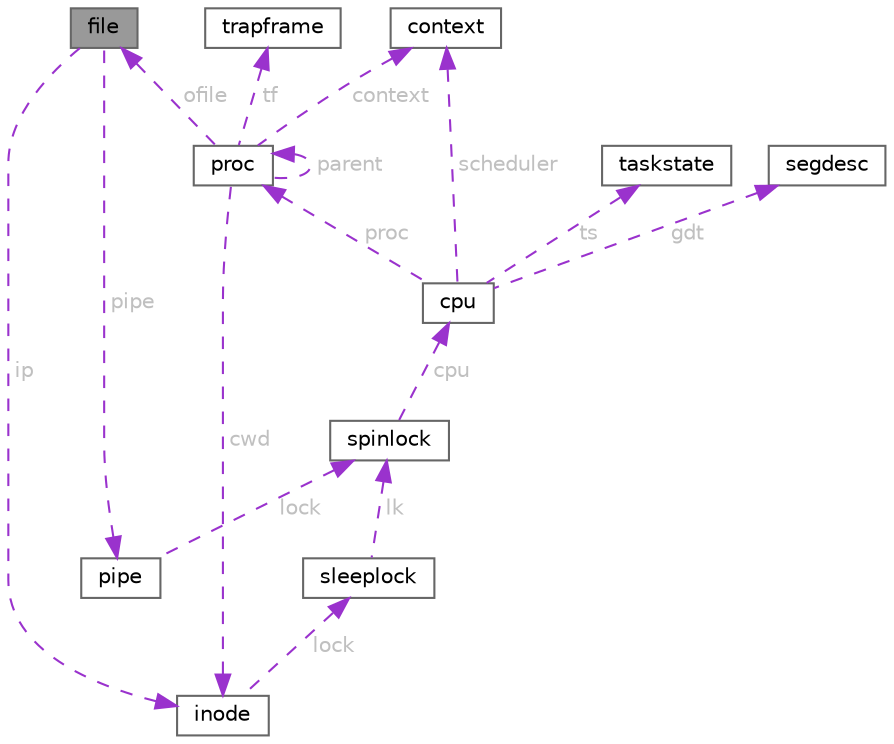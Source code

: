 digraph "file"
{
 // LATEX_PDF_SIZE
  bgcolor="transparent";
  edge [fontname=Helvetica,fontsize=10,labelfontname=Helvetica,labelfontsize=10];
  node [fontname=Helvetica,fontsize=10,shape=box,height=0.2,width=0.4];
  Node1 [id="Node000001",label="file",height=0.2,width=0.4,color="gray40", fillcolor="grey60", style="filled", fontcolor="black",tooltip=" "];
  Node2 -> Node1 [id="edge16_Node000001_Node000002",dir="back",color="darkorchid3",style="dashed",tooltip=" ",label=" pipe",fontcolor="grey" ];
  Node2 [id="Node000002",label="pipe",height=0.2,width=0.4,color="gray40", fillcolor="white", style="filled",URL="$d8/d53/structpipe.html",tooltip=" "];
  Node3 -> Node2 [id="edge17_Node000002_Node000003",dir="back",color="darkorchid3",style="dashed",tooltip=" ",label=" lock",fontcolor="grey" ];
  Node3 [id="Node000003",label="spinlock",height=0.2,width=0.4,color="gray40", fillcolor="white", style="filled",URL="$d1/d08/structspinlock.html",tooltip=" "];
  Node4 -> Node3 [id="edge18_Node000003_Node000004",dir="back",color="darkorchid3",style="dashed",tooltip=" ",label=" cpu",fontcolor="grey" ];
  Node4 [id="Node000004",label="cpu",height=0.2,width=0.4,color="gray40", fillcolor="white", style="filled",URL="$db/d62/structcpu.html",tooltip=" "];
  Node5 -> Node4 [id="edge19_Node000004_Node000005",dir="back",color="darkorchid3",style="dashed",tooltip=" ",label=" scheduler",fontcolor="grey" ];
  Node5 [id="Node000005",label="context",height=0.2,width=0.4,color="gray40", fillcolor="white", style="filled",URL="$d7/dfe/structcontext.html",tooltip=" "];
  Node6 -> Node4 [id="edge20_Node000004_Node000006",dir="back",color="darkorchid3",style="dashed",tooltip=" ",label=" ts",fontcolor="grey" ];
  Node6 [id="Node000006",label="taskstate",height=0.2,width=0.4,color="gray40", fillcolor="white", style="filled",URL="$dc/dd1/structtaskstate.html",tooltip=" "];
  Node7 -> Node4 [id="edge21_Node000004_Node000007",dir="back",color="darkorchid3",style="dashed",tooltip=" ",label=" gdt",fontcolor="grey" ];
  Node7 [id="Node000007",label="segdesc",height=0.2,width=0.4,color="gray40", fillcolor="white", style="filled",URL="$d8/d3e/structsegdesc.html",tooltip=" "];
  Node8 -> Node4 [id="edge22_Node000004_Node000008",dir="back",color="darkorchid3",style="dashed",tooltip=" ",label=" proc",fontcolor="grey" ];
  Node8 [id="Node000008",label="proc",height=0.2,width=0.4,color="gray40", fillcolor="white", style="filled",URL="$de/d48/structproc.html",tooltip=" "];
  Node8 -> Node8 [id="edge23_Node000008_Node000008",dir="back",color="darkorchid3",style="dashed",tooltip=" ",label=" parent",fontcolor="grey" ];
  Node9 -> Node8 [id="edge24_Node000008_Node000009",dir="back",color="darkorchid3",style="dashed",tooltip=" ",label=" tf",fontcolor="grey" ];
  Node9 [id="Node000009",label="trapframe",height=0.2,width=0.4,color="gray40", fillcolor="white", style="filled",URL="$df/d05/structtrapframe.html",tooltip=" "];
  Node5 -> Node8 [id="edge25_Node000008_Node000005",dir="back",color="darkorchid3",style="dashed",tooltip=" ",label=" context",fontcolor="grey" ];
  Node1 -> Node8 [id="edge26_Node000008_Node000001",dir="back",color="darkorchid3",style="dashed",tooltip=" ",label=" ofile",fontcolor="grey" ];
  Node10 -> Node8 [id="edge27_Node000008_Node000010",dir="back",color="darkorchid3",style="dashed",tooltip=" ",label=" cwd",fontcolor="grey" ];
  Node10 [id="Node000010",label="inode",height=0.2,width=0.4,color="gray40", fillcolor="white", style="filled",URL="$d0/df8/structinode.html",tooltip=" "];
  Node11 -> Node10 [id="edge28_Node000010_Node000011",dir="back",color="darkorchid3",style="dashed",tooltip=" ",label=" lock",fontcolor="grey" ];
  Node11 [id="Node000011",label="sleeplock",height=0.2,width=0.4,color="gray40", fillcolor="white", style="filled",URL="$d9/dd0/structsleeplock.html",tooltip=" "];
  Node3 -> Node11 [id="edge29_Node000011_Node000003",dir="back",color="darkorchid3",style="dashed",tooltip=" ",label=" lk",fontcolor="grey" ];
  Node10 -> Node1 [id="edge30_Node000001_Node000010",dir="back",color="darkorchid3",style="dashed",tooltip=" ",label=" ip",fontcolor="grey" ];
}
